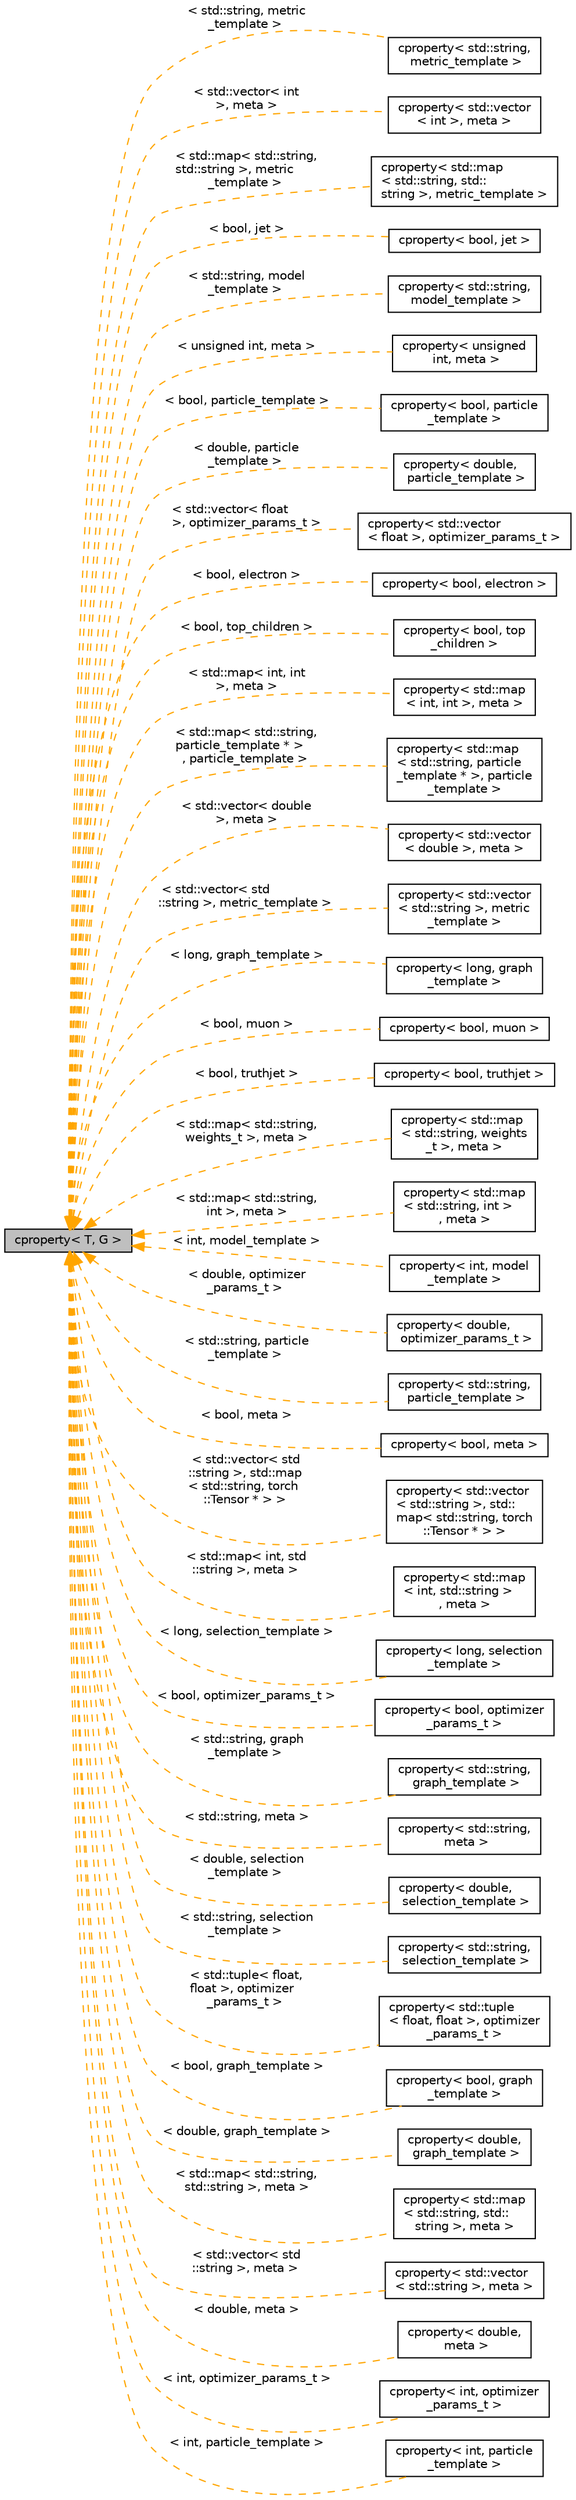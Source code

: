 digraph "cproperty&lt; T, G &gt;"
{
 // INTERACTIVE_SVG=YES
 // LATEX_PDF_SIZE
  edge [fontname="Helvetica",fontsize="10",labelfontname="Helvetica",labelfontsize="10"];
  node [fontname="Helvetica",fontsize="10",shape=record];
  rankdir="LR";
  Node1 [label="cproperty\< T, G \>",height=0.2,width=0.4,color="black", fillcolor="grey75", style="filled", fontcolor="black",tooltip=" "];
  Node1 -> Node2 [dir="back",color="orange",fontsize="10",style="dashed",label=" \< std::string, metric\l_template \>" ,fontname="Helvetica"];
  Node2 [label="cproperty\< std::string,\l metric_template \>",height=0.2,width=0.4,color="black", fillcolor="white", style="filled",URL="$classcproperty.html",tooltip=" "];
  Node1 -> Node3 [dir="back",color="orange",fontsize="10",style="dashed",label=" \< std::vector\< int\l \>, meta \>" ,fontname="Helvetica"];
  Node3 [label="cproperty\< std::vector\l\< int \>, meta \>",height=0.2,width=0.4,color="black", fillcolor="white", style="filled",URL="$classcproperty.html",tooltip=" "];
  Node1 -> Node4 [dir="back",color="orange",fontsize="10",style="dashed",label=" \< std::map\< std::string,\l std::string \>, metric\l_template \>" ,fontname="Helvetica"];
  Node4 [label="cproperty\< std::map\l\< std::string, std::\lstring \>, metric_template \>",height=0.2,width=0.4,color="black", fillcolor="white", style="filled",URL="$classcproperty.html",tooltip=" "];
  Node1 -> Node5 [dir="back",color="orange",fontsize="10",style="dashed",label=" \< bool, jet \>" ,fontname="Helvetica"];
  Node5 [label="cproperty\< bool, jet \>",height=0.2,width=0.4,color="black", fillcolor="white", style="filled",URL="$classcproperty.html",tooltip=" "];
  Node1 -> Node6 [dir="back",color="orange",fontsize="10",style="dashed",label=" \< std::string, model\l_template \>" ,fontname="Helvetica"];
  Node6 [label="cproperty\< std::string,\l model_template \>",height=0.2,width=0.4,color="black", fillcolor="white", style="filled",URL="$classcproperty.html",tooltip=" "];
  Node1 -> Node7 [dir="back",color="orange",fontsize="10",style="dashed",label=" \< unsigned int, meta \>" ,fontname="Helvetica"];
  Node7 [label="cproperty\< unsigned\l int, meta \>",height=0.2,width=0.4,color="black", fillcolor="white", style="filled",URL="$classcproperty.html",tooltip=" "];
  Node1 -> Node8 [dir="back",color="orange",fontsize="10",style="dashed",label=" \< bool, particle_template \>" ,fontname="Helvetica"];
  Node8 [label="cproperty\< bool, particle\l_template \>",height=0.2,width=0.4,color="black", fillcolor="white", style="filled",URL="$classcproperty.html",tooltip=" "];
  Node1 -> Node9 [dir="back",color="orange",fontsize="10",style="dashed",label=" \< double, particle\l_template \>" ,fontname="Helvetica"];
  Node9 [label="cproperty\< double,\l particle_template \>",height=0.2,width=0.4,color="black", fillcolor="white", style="filled",URL="$classcproperty.html",tooltip=" "];
  Node1 -> Node10 [dir="back",color="orange",fontsize="10",style="dashed",label=" \< std::vector\< float\l \>, optimizer_params_t \>" ,fontname="Helvetica"];
  Node10 [label="cproperty\< std::vector\l\< float \>, optimizer_params_t \>",height=0.2,width=0.4,color="black", fillcolor="white", style="filled",URL="$classcproperty.html",tooltip=" "];
  Node1 -> Node11 [dir="back",color="orange",fontsize="10",style="dashed",label=" \< bool, electron \>" ,fontname="Helvetica"];
  Node11 [label="cproperty\< bool, electron \>",height=0.2,width=0.4,color="black", fillcolor="white", style="filled",URL="$classcproperty.html",tooltip=" "];
  Node1 -> Node12 [dir="back",color="orange",fontsize="10",style="dashed",label=" \< bool, top_children \>" ,fontname="Helvetica"];
  Node12 [label="cproperty\< bool, top\l_children \>",height=0.2,width=0.4,color="black", fillcolor="white", style="filled",URL="$classcproperty.html",tooltip=" "];
  Node1 -> Node13 [dir="back",color="orange",fontsize="10",style="dashed",label=" \< std::map\< int, int\l \>, meta \>" ,fontname="Helvetica"];
  Node13 [label="cproperty\< std::map\l\< int, int \>, meta \>",height=0.2,width=0.4,color="black", fillcolor="white", style="filled",URL="$classcproperty.html",tooltip=" "];
  Node1 -> Node14 [dir="back",color="orange",fontsize="10",style="dashed",label=" \< std::map\< std::string,\l particle_template * \>\l, particle_template \>" ,fontname="Helvetica"];
  Node14 [label="cproperty\< std::map\l\< std::string, particle\l_template * \>, particle\l_template \>",height=0.2,width=0.4,color="black", fillcolor="white", style="filled",URL="$classcproperty.html",tooltip=" "];
  Node1 -> Node15 [dir="back",color="orange",fontsize="10",style="dashed",label=" \< std::vector\< double\l \>, meta \>" ,fontname="Helvetica"];
  Node15 [label="cproperty\< std::vector\l\< double \>, meta \>",height=0.2,width=0.4,color="black", fillcolor="white", style="filled",URL="$classcproperty.html",tooltip=" "];
  Node1 -> Node16 [dir="back",color="orange",fontsize="10",style="dashed",label=" \< std::vector\< std\l::string \>, metric_template \>" ,fontname="Helvetica"];
  Node16 [label="cproperty\< std::vector\l\< std::string \>, metric\l_template \>",height=0.2,width=0.4,color="black", fillcolor="white", style="filled",URL="$classcproperty.html",tooltip=" "];
  Node1 -> Node17 [dir="back",color="orange",fontsize="10",style="dashed",label=" \< long, graph_template \>" ,fontname="Helvetica"];
  Node17 [label="cproperty\< long, graph\l_template \>",height=0.2,width=0.4,color="black", fillcolor="white", style="filled",URL="$classcproperty.html",tooltip=" "];
  Node1 -> Node18 [dir="back",color="orange",fontsize="10",style="dashed",label=" \< bool, muon \>" ,fontname="Helvetica"];
  Node18 [label="cproperty\< bool, muon \>",height=0.2,width=0.4,color="black", fillcolor="white", style="filled",URL="$classcproperty.html",tooltip=" "];
  Node1 -> Node19 [dir="back",color="orange",fontsize="10",style="dashed",label=" \< bool, truthjet \>" ,fontname="Helvetica"];
  Node19 [label="cproperty\< bool, truthjet \>",height=0.2,width=0.4,color="black", fillcolor="white", style="filled",URL="$classcproperty.html",tooltip=" "];
  Node1 -> Node20 [dir="back",color="orange",fontsize="10",style="dashed",label=" \< std::map\< std::string,\l weights_t \>, meta \>" ,fontname="Helvetica"];
  Node20 [label="cproperty\< std::map\l\< std::string, weights\l_t \>, meta \>",height=0.2,width=0.4,color="black", fillcolor="white", style="filled",URL="$classcproperty.html",tooltip=" "];
  Node1 -> Node21 [dir="back",color="orange",fontsize="10",style="dashed",label=" \< std::map\< std::string,\l int \>, meta \>" ,fontname="Helvetica"];
  Node21 [label="cproperty\< std::map\l\< std::string, int \>\l, meta \>",height=0.2,width=0.4,color="black", fillcolor="white", style="filled",URL="$classcproperty.html",tooltip=" "];
  Node1 -> Node22 [dir="back",color="orange",fontsize="10",style="dashed",label=" \< int, model_template \>" ,fontname="Helvetica"];
  Node22 [label="cproperty\< int, model\l_template \>",height=0.2,width=0.4,color="black", fillcolor="white", style="filled",URL="$classcproperty.html",tooltip=" "];
  Node1 -> Node23 [dir="back",color="orange",fontsize="10",style="dashed",label=" \< double, optimizer\l_params_t \>" ,fontname="Helvetica"];
  Node23 [label="cproperty\< double,\l optimizer_params_t \>",height=0.2,width=0.4,color="black", fillcolor="white", style="filled",URL="$classcproperty.html",tooltip=" "];
  Node1 -> Node24 [dir="back",color="orange",fontsize="10",style="dashed",label=" \< std::string, particle\l_template \>" ,fontname="Helvetica"];
  Node24 [label="cproperty\< std::string,\l particle_template \>",height=0.2,width=0.4,color="black", fillcolor="white", style="filled",URL="$classcproperty.html",tooltip=" "];
  Node1 -> Node25 [dir="back",color="orange",fontsize="10",style="dashed",label=" \< bool, meta \>" ,fontname="Helvetica"];
  Node25 [label="cproperty\< bool, meta \>",height=0.2,width=0.4,color="black", fillcolor="white", style="filled",URL="$classcproperty.html",tooltip=" "];
  Node1 -> Node26 [dir="back",color="orange",fontsize="10",style="dashed",label=" \< std::vector\< std\l::string \>, std::map\l\< std::string, torch\l::Tensor * \> \>" ,fontname="Helvetica"];
  Node26 [label="cproperty\< std::vector\l\< std::string \>, std::\lmap\< std::string, torch\l::Tensor * \> \>",height=0.2,width=0.4,color="black", fillcolor="white", style="filled",URL="$classcproperty.html",tooltip=" "];
  Node1 -> Node27 [dir="back",color="orange",fontsize="10",style="dashed",label=" \< std::map\< int, std\l::string \>, meta \>" ,fontname="Helvetica"];
  Node27 [label="cproperty\< std::map\l\< int, std::string \>\l, meta \>",height=0.2,width=0.4,color="black", fillcolor="white", style="filled",URL="$classcproperty.html",tooltip=" "];
  Node1 -> Node28 [dir="back",color="orange",fontsize="10",style="dashed",label=" \< long, selection_template \>" ,fontname="Helvetica"];
  Node28 [label="cproperty\< long, selection\l_template \>",height=0.2,width=0.4,color="black", fillcolor="white", style="filled",URL="$classcproperty.html",tooltip=" "];
  Node1 -> Node29 [dir="back",color="orange",fontsize="10",style="dashed",label=" \< bool, optimizer_params_t \>" ,fontname="Helvetica"];
  Node29 [label="cproperty\< bool, optimizer\l_params_t \>",height=0.2,width=0.4,color="black", fillcolor="white", style="filled",URL="$classcproperty.html",tooltip=" "];
  Node1 -> Node30 [dir="back",color="orange",fontsize="10",style="dashed",label=" \< std::string, graph\l_template \>" ,fontname="Helvetica"];
  Node30 [label="cproperty\< std::string,\l graph_template \>",height=0.2,width=0.4,color="black", fillcolor="white", style="filled",URL="$classcproperty.html",tooltip=" "];
  Node1 -> Node31 [dir="back",color="orange",fontsize="10",style="dashed",label=" \< std::string, meta \>" ,fontname="Helvetica"];
  Node31 [label="cproperty\< std::string,\l meta \>",height=0.2,width=0.4,color="black", fillcolor="white", style="filled",URL="$classcproperty.html",tooltip=" "];
  Node1 -> Node32 [dir="back",color="orange",fontsize="10",style="dashed",label=" \< double, selection\l_template \>" ,fontname="Helvetica"];
  Node32 [label="cproperty\< double,\l selection_template \>",height=0.2,width=0.4,color="black", fillcolor="white", style="filled",URL="$classcproperty.html",tooltip=" "];
  Node1 -> Node33 [dir="back",color="orange",fontsize="10",style="dashed",label=" \< std::string, selection\l_template \>" ,fontname="Helvetica"];
  Node33 [label="cproperty\< std::string,\l selection_template \>",height=0.2,width=0.4,color="black", fillcolor="white", style="filled",URL="$classcproperty.html",tooltip=" "];
  Node1 -> Node34 [dir="back",color="orange",fontsize="10",style="dashed",label=" \< std::tuple\< float,\l float \>, optimizer\l_params_t \>" ,fontname="Helvetica"];
  Node34 [label="cproperty\< std::tuple\l\< float, float \>, optimizer\l_params_t \>",height=0.2,width=0.4,color="black", fillcolor="white", style="filled",URL="$classcproperty.html",tooltip=" "];
  Node1 -> Node35 [dir="back",color="orange",fontsize="10",style="dashed",label=" \< bool, graph_template \>" ,fontname="Helvetica"];
  Node35 [label="cproperty\< bool, graph\l_template \>",height=0.2,width=0.4,color="black", fillcolor="white", style="filled",URL="$classcproperty.html",tooltip=" "];
  Node1 -> Node36 [dir="back",color="orange",fontsize="10",style="dashed",label=" \< double, graph_template \>" ,fontname="Helvetica"];
  Node36 [label="cproperty\< double,\l graph_template \>",height=0.2,width=0.4,color="black", fillcolor="white", style="filled",URL="$classcproperty.html",tooltip=" "];
  Node1 -> Node37 [dir="back",color="orange",fontsize="10",style="dashed",label=" \< std::map\< std::string,\l std::string \>, meta \>" ,fontname="Helvetica"];
  Node37 [label="cproperty\< std::map\l\< std::string, std::\lstring \>, meta \>",height=0.2,width=0.4,color="black", fillcolor="white", style="filled",URL="$classcproperty.html",tooltip=" "];
  Node1 -> Node38 [dir="back",color="orange",fontsize="10",style="dashed",label=" \< std::vector\< std\l::string \>, meta \>" ,fontname="Helvetica"];
  Node38 [label="cproperty\< std::vector\l\< std::string \>, meta \>",height=0.2,width=0.4,color="black", fillcolor="white", style="filled",URL="$classcproperty.html",tooltip=" "];
  Node1 -> Node39 [dir="back",color="orange",fontsize="10",style="dashed",label=" \< double, meta \>" ,fontname="Helvetica"];
  Node39 [label="cproperty\< double,\l meta \>",height=0.2,width=0.4,color="black", fillcolor="white", style="filled",URL="$classcproperty.html",tooltip=" "];
  Node1 -> Node40 [dir="back",color="orange",fontsize="10",style="dashed",label=" \< int, optimizer_params_t \>" ,fontname="Helvetica"];
  Node40 [label="cproperty\< int, optimizer\l_params_t \>",height=0.2,width=0.4,color="black", fillcolor="white", style="filled",URL="$classcproperty.html",tooltip=" "];
  Node1 -> Node41 [dir="back",color="orange",fontsize="10",style="dashed",label=" \< int, particle_template \>" ,fontname="Helvetica"];
  Node41 [label="cproperty\< int, particle\l_template \>",height=0.2,width=0.4,color="black", fillcolor="white", style="filled",URL="$classcproperty.html",tooltip=" "];
}
